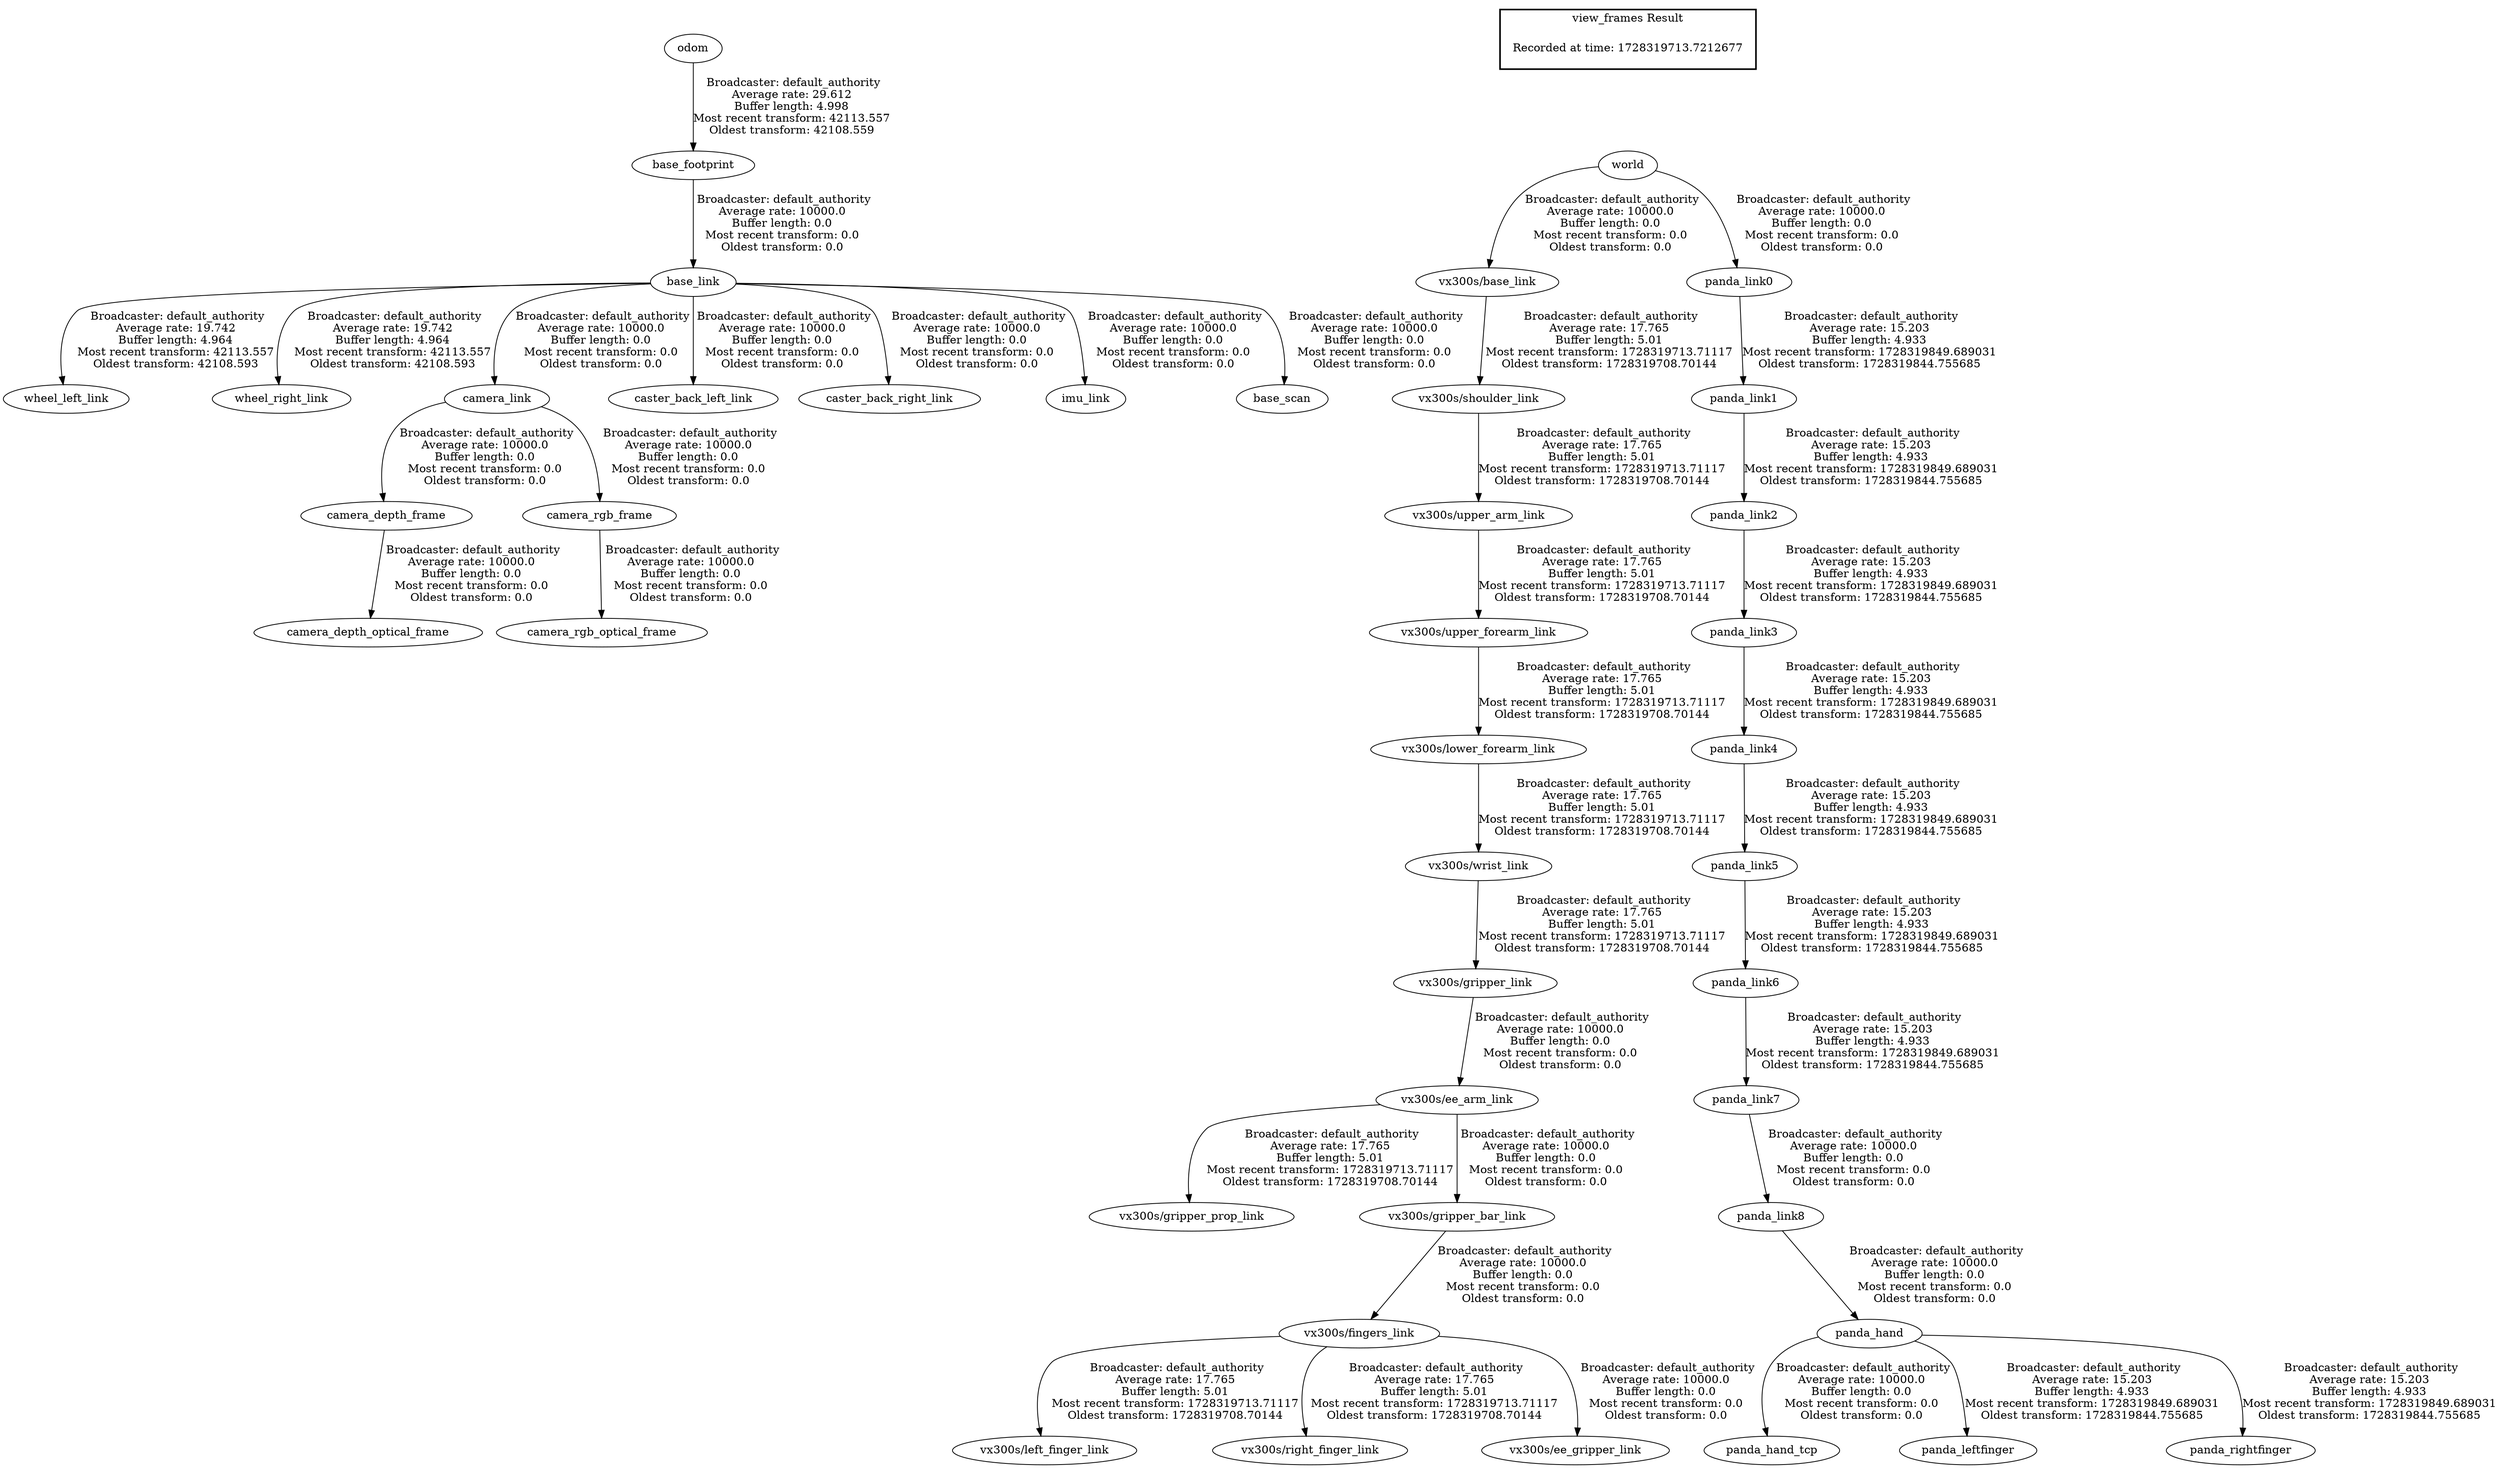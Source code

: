 digraph G {
"odom" -> "base_footprint"[label=" Broadcaster: default_authority\nAverage rate: 29.612\nBuffer length: 4.998\nMost recent transform: 42113.557\nOldest transform: 42108.559\n"];
"vx300s/upper_arm_link" -> "vx300s/upper_forearm_link"[label=" Broadcaster: default_authority\nAverage rate: 17.765\nBuffer length: 5.01\nMost recent transform: 1728319713.71117\nOldest transform: 1728319708.70144\n"];
"vx300s/shoulder_link" -> "vx300s/upper_arm_link"[label=" Broadcaster: default_authority\nAverage rate: 17.765\nBuffer length: 5.01\nMost recent transform: 1728319713.71117\nOldest transform: 1728319708.70144\n"];
"vx300s/upper_forearm_link" -> "vx300s/lower_forearm_link"[label=" Broadcaster: default_authority\nAverage rate: 17.765\nBuffer length: 5.01\nMost recent transform: 1728319713.71117\nOldest transform: 1728319708.70144\n"];
"vx300s/ee_arm_link" -> "vx300s/gripper_prop_link"[label=" Broadcaster: default_authority\nAverage rate: 17.765\nBuffer length: 5.01\nMost recent transform: 1728319713.71117\nOldest transform: 1728319708.70144\n"];
"vx300s/gripper_link" -> "vx300s/ee_arm_link"[label=" Broadcaster: default_authority\nAverage rate: 10000.0\nBuffer length: 0.0\nMost recent transform: 0.0\nOldest transform: 0.0\n"];
"vx300s/fingers_link" -> "vx300s/left_finger_link"[label=" Broadcaster: default_authority\nAverage rate: 17.765\nBuffer length: 5.01\nMost recent transform: 1728319713.71117\nOldest transform: 1728319708.70144\n"];
"vx300s/gripper_bar_link" -> "vx300s/fingers_link"[label=" Broadcaster: default_authority\nAverage rate: 10000.0\nBuffer length: 0.0\nMost recent transform: 0.0\nOldest transform: 0.0\n"];
"vx300s/fingers_link" -> "vx300s/right_finger_link"[label=" Broadcaster: default_authority\nAverage rate: 17.765\nBuffer length: 5.01\nMost recent transform: 1728319713.71117\nOldest transform: 1728319708.70144\n"];
"vx300s/base_link" -> "vx300s/shoulder_link"[label=" Broadcaster: default_authority\nAverage rate: 17.765\nBuffer length: 5.01\nMost recent transform: 1728319713.71117\nOldest transform: 1728319708.70144\n"];
"world" -> "vx300s/base_link"[label=" Broadcaster: default_authority\nAverage rate: 10000.0\nBuffer length: 0.0\nMost recent transform: 0.0\nOldest transform: 0.0\n"];
"vx300s/lower_forearm_link" -> "vx300s/wrist_link"[label=" Broadcaster: default_authority\nAverage rate: 17.765\nBuffer length: 5.01\nMost recent transform: 1728319713.71117\nOldest transform: 1728319708.70144\n"];
"vx300s/wrist_link" -> "vx300s/gripper_link"[label=" Broadcaster: default_authority\nAverage rate: 17.765\nBuffer length: 5.01\nMost recent transform: 1728319713.71117\nOldest transform: 1728319708.70144\n"];
"base_link" -> "wheel_left_link"[label=" Broadcaster: default_authority\nAverage rate: 19.742\nBuffer length: 4.964\nMost recent transform: 42113.557\nOldest transform: 42108.593\n"];
"base_footprint" -> "base_link"[label=" Broadcaster: default_authority\nAverage rate: 10000.0\nBuffer length: 0.0\nMost recent transform: 0.0\nOldest transform: 0.0\n"];
"base_link" -> "wheel_right_link"[label=" Broadcaster: default_authority\nAverage rate: 19.742\nBuffer length: 4.964\nMost recent transform: 42113.557\nOldest transform: 42108.593\n"];
"camera_link" -> "camera_depth_frame"[label=" Broadcaster: default_authority\nAverage rate: 10000.0\nBuffer length: 0.0\nMost recent transform: 0.0\nOldest transform: 0.0\n"];
"base_link" -> "camera_link"[label=" Broadcaster: default_authority\nAverage rate: 10000.0\nBuffer length: 0.0\nMost recent transform: 0.0\nOldest transform: 0.0\n"];
"camera_depth_frame" -> "camera_depth_optical_frame"[label=" Broadcaster: default_authority\nAverage rate: 10000.0\nBuffer length: 0.0\nMost recent transform: 0.0\nOldest transform: 0.0\n"];
"camera_link" -> "camera_rgb_frame"[label=" Broadcaster: default_authority\nAverage rate: 10000.0\nBuffer length: 0.0\nMost recent transform: 0.0\nOldest transform: 0.0\n"];
"camera_rgb_frame" -> "camera_rgb_optical_frame"[label=" Broadcaster: default_authority\nAverage rate: 10000.0\nBuffer length: 0.0\nMost recent transform: 0.0\nOldest transform: 0.0\n"];
"base_link" -> "caster_back_left_link"[label=" Broadcaster: default_authority\nAverage rate: 10000.0\nBuffer length: 0.0\nMost recent transform: 0.0\nOldest transform: 0.0\n"];
"base_link" -> "caster_back_right_link"[label=" Broadcaster: default_authority\nAverage rate: 10000.0\nBuffer length: 0.0\nMost recent transform: 0.0\nOldest transform: 0.0\n"];
"base_link" -> "imu_link"[label=" Broadcaster: default_authority\nAverage rate: 10000.0\nBuffer length: 0.0\nMost recent transform: 0.0\nOldest transform: 0.0\n"];
"base_link" -> "base_scan"[label=" Broadcaster: default_authority\nAverage rate: 10000.0\nBuffer length: 0.0\nMost recent transform: 0.0\nOldest transform: 0.0\n"];
"panda_link8" -> "panda_hand"[label=" Broadcaster: default_authority\nAverage rate: 10000.0\nBuffer length: 0.0\nMost recent transform: 0.0\nOldest transform: 0.0\n"];
"panda_link7" -> "panda_link8"[label=" Broadcaster: default_authority\nAverage rate: 10000.0\nBuffer length: 0.0\nMost recent transform: 0.0\nOldest transform: 0.0\n"];
"panda_hand" -> "panda_hand_tcp"[label=" Broadcaster: default_authority\nAverage rate: 10000.0\nBuffer length: 0.0\nMost recent transform: 0.0\nOldest transform: 0.0\n"];
"panda_link6" -> "panda_link7"[label=" Broadcaster: default_authority\nAverage rate: 15.203\nBuffer length: 4.933\nMost recent transform: 1728319849.689031\nOldest transform: 1728319844.755685\n"];
"world" -> "panda_link0"[label=" Broadcaster: default_authority\nAverage rate: 10000.0\nBuffer length: 0.0\nMost recent transform: 0.0\nOldest transform: 0.0\n"];
"vx300s/ee_arm_link" -> "vx300s/gripper_bar_link"[label=" Broadcaster: default_authority\nAverage rate: 10000.0\nBuffer length: 0.0\nMost recent transform: 0.0\nOldest transform: 0.0\n"];
"vx300s/fingers_link" -> "vx300s/ee_gripper_link"[label=" Broadcaster: default_authority\nAverage rate: 10000.0\nBuffer length: 0.0\nMost recent transform: 0.0\nOldest transform: 0.0\n"];
"panda_hand" -> "panda_leftfinger"[label=" Broadcaster: default_authority\nAverage rate: 15.203\nBuffer length: 4.933\nMost recent transform: 1728319849.689031\nOldest transform: 1728319844.755685\n"];
"panda_hand" -> "panda_rightfinger"[label=" Broadcaster: default_authority\nAverage rate: 15.203\nBuffer length: 4.933\nMost recent transform: 1728319849.689031\nOldest transform: 1728319844.755685\n"];
"panda_link0" -> "panda_link1"[label=" Broadcaster: default_authority\nAverage rate: 15.203\nBuffer length: 4.933\nMost recent transform: 1728319849.689031\nOldest transform: 1728319844.755685\n"];
"panda_link1" -> "panda_link2"[label=" Broadcaster: default_authority\nAverage rate: 15.203\nBuffer length: 4.933\nMost recent transform: 1728319849.689031\nOldest transform: 1728319844.755685\n"];
"panda_link2" -> "panda_link3"[label=" Broadcaster: default_authority\nAverage rate: 15.203\nBuffer length: 4.933\nMost recent transform: 1728319849.689031\nOldest transform: 1728319844.755685\n"];
"panda_link3" -> "panda_link4"[label=" Broadcaster: default_authority\nAverage rate: 15.203\nBuffer length: 4.933\nMost recent transform: 1728319849.689031\nOldest transform: 1728319844.755685\n"];
"panda_link4" -> "panda_link5"[label=" Broadcaster: default_authority\nAverage rate: 15.203\nBuffer length: 4.933\nMost recent transform: 1728319849.689031\nOldest transform: 1728319844.755685\n"];
"panda_link5" -> "panda_link6"[label=" Broadcaster: default_authority\nAverage rate: 15.203\nBuffer length: 4.933\nMost recent transform: 1728319849.689031\nOldest transform: 1728319844.755685\n"];
edge [style=invis];
 subgraph cluster_legend { style=bold; color=black; label ="view_frames Result";
"Recorded at time: 1728319713.7212677"[ shape=plaintext ] ;
}->"world";
}